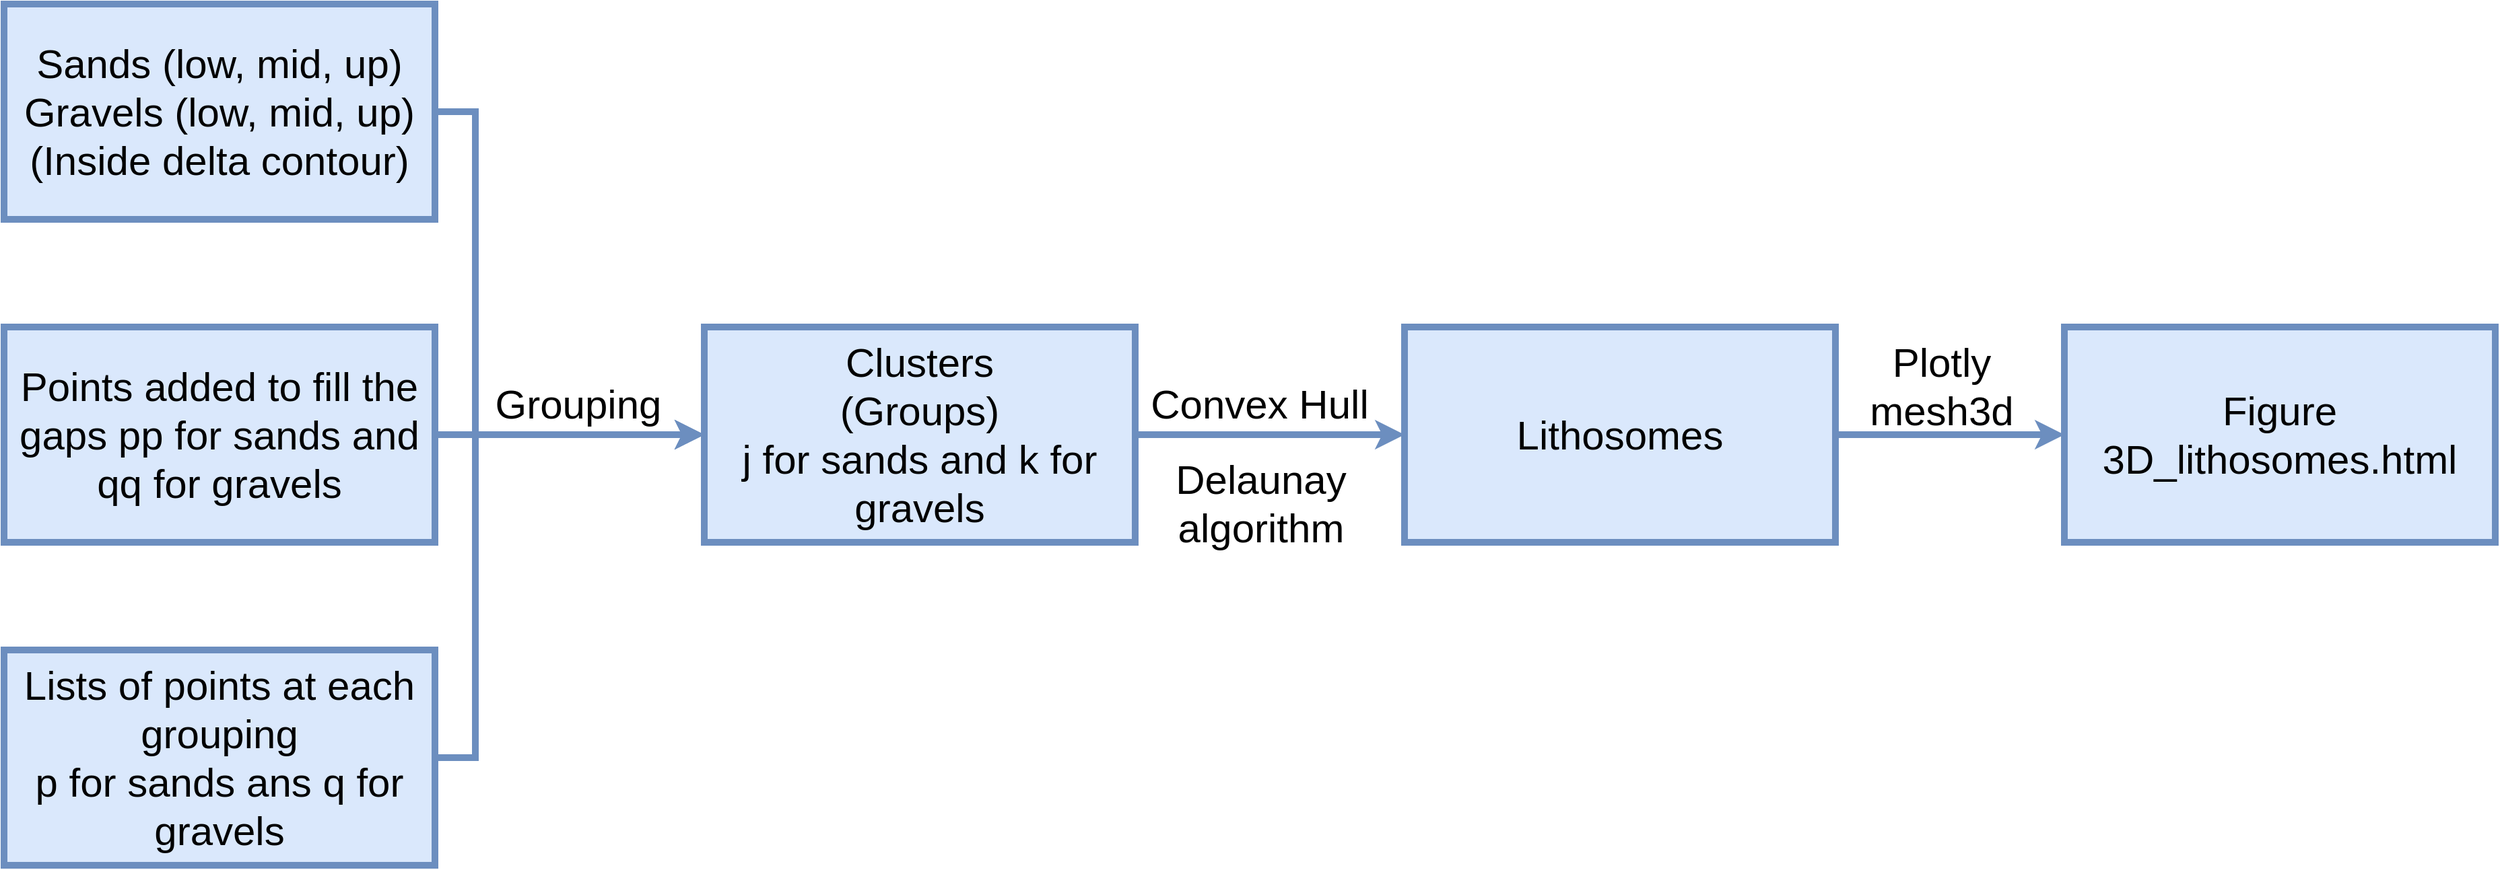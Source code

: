 <mxfile version="18.1.3" type="device"><diagram id="0bjjOGHsQ2b5K5tM8DwL" name="Page-1"><mxGraphModel dx="2097" dy="1289" grid="1" gridSize="10" guides="1" tooltips="1" connect="1" arrows="1" fold="1" page="1" pageScale="1" pageWidth="1600" pageHeight="1200" math="0" shadow="0"><root><mxCell id="0"/><mxCell id="1" parent="0"/><mxCell id="wzEEJI-buQ5KSQV-zmhL-14" style="edgeStyle=orthogonalEdgeStyle;rounded=0;orthogonalLoop=1;jettySize=auto;html=1;exitX=1;exitY=0.5;exitDx=0;exitDy=0;entryX=0;entryY=0.5;entryDx=0;entryDy=0;strokeWidth=5;fillColor=#dae8fc;strokeColor=#6c8ebf;" parent="1" source="NRQtJW78DbEs29Zuit45-1" target="NRQtJW78DbEs29Zuit45-2" edge="1"><mxGeometry relative="1" as="geometry"/></mxCell><mxCell id="NRQtJW78DbEs29Zuit45-1" value="&lt;div&gt;Clusters&lt;/div&gt;&lt;div&gt;(Groups)&lt;/div&gt;&lt;div&gt;j for sands and k for gravels&lt;br&gt;&lt;/div&gt;" style="rounded=0;whiteSpace=wrap;html=1;fontSize=30;fillColor=#dae8fc;strokeColor=#6c8ebf;strokeWidth=5;" parent="1" vertex="1"><mxGeometry x="540" y="560" width="320" height="160" as="geometry"/></mxCell><mxCell id="xGs3qARLVPL8EpoNPRfp-5" style="edgeStyle=orthogonalEdgeStyle;rounded=0;orthogonalLoop=1;jettySize=auto;html=1;exitX=1;exitY=0.5;exitDx=0;exitDy=0;entryX=0;entryY=0.5;entryDx=0;entryDy=0;fillColor=#dae8fc;strokeColor=#6c8ebf;strokeWidth=5;" parent="1" source="NRQtJW78DbEs29Zuit45-2" target="xGs3qARLVPL8EpoNPRfp-2" edge="1"><mxGeometry relative="1" as="geometry"/></mxCell><mxCell id="NRQtJW78DbEs29Zuit45-2" value="Lithosomes" style="rounded=0;whiteSpace=wrap;html=1;fontSize=30;fillColor=#dae8fc;strokeColor=#6c8ebf;strokeWidth=5;" parent="1" vertex="1"><mxGeometry x="1060" y="560" width="320" height="160" as="geometry"/></mxCell><mxCell id="wzEEJI-buQ5KSQV-zmhL-13" style="edgeStyle=orthogonalEdgeStyle;rounded=0;orthogonalLoop=1;jettySize=auto;html=1;entryX=0;entryY=0.5;entryDx=0;entryDy=0;strokeWidth=5;fillColor=#dae8fc;strokeColor=#6c8ebf;" parent="1" source="xGs3qARLVPL8EpoNPRfp-1" target="NRQtJW78DbEs29Zuit45-1" edge="1"><mxGeometry relative="1" as="geometry"><Array as="points"><mxPoint x="370" y="400"/><mxPoint x="370" y="640"/></Array></mxGeometry></mxCell><mxCell id="xGs3qARLVPL8EpoNPRfp-1" value="&lt;div&gt;Sands (low, mid, up)&lt;/div&gt;&lt;div&gt;Gravels (low, mid, up)&lt;/div&gt;&lt;div&gt;(Inside delta contour)&lt;br&gt;&lt;/div&gt;" style="rounded=0;whiteSpace=wrap;html=1;fontSize=30;fillColor=#dae8fc;strokeColor=#6c8ebf;strokeWidth=5;" parent="1" vertex="1"><mxGeometry x="20" y="320" width="320" height="160" as="geometry"/></mxCell><mxCell id="xGs3qARLVPL8EpoNPRfp-2" value="Figure 3D_lithosomes.html" style="rounded=0;whiteSpace=wrap;html=1;fontSize=30;fillColor=#dae8fc;strokeColor=#6c8ebf;strokeWidth=5;" parent="1" vertex="1"><mxGeometry x="1550" y="560" width="320" height="160" as="geometry"/></mxCell><mxCell id="xGs3qARLVPL8EpoNPRfp-7" value="Convex Hull" style="text;html=1;strokeColor=none;fillColor=none;align=center;verticalAlign=middle;whiteSpace=wrap;rounded=0;fontSize=30;" parent="1" vertex="1"><mxGeometry x="859" y="579.5" width="187" height="75" as="geometry"/></mxCell><mxCell id="xGs3qARLVPL8EpoNPRfp-8" value="&lt;font style=&quot;font-size: 30px;&quot;&gt;Plotly mesh3d&lt;br&gt;&lt;/font&gt;" style="text;html=1;strokeColor=none;fillColor=none;align=center;verticalAlign=middle;whiteSpace=wrap;rounded=0;fontSize=30;" parent="1" vertex="1"><mxGeometry x="1379" y="560" width="160" height="87" as="geometry"/></mxCell><mxCell id="wzEEJI-buQ5KSQV-zmhL-2" value="Grouping" style="text;html=1;strokeColor=none;fillColor=none;align=center;verticalAlign=middle;whiteSpace=wrap;rounded=0;fontSize=30;" parent="1" vertex="1"><mxGeometry x="353" y="590" width="187" height="54" as="geometry"/></mxCell><mxCell id="MgTC-U4v70aL9mfOwdrx-6" style="edgeStyle=orthogonalEdgeStyle;rounded=0;orthogonalLoop=1;jettySize=auto;html=1;exitX=1;exitY=0.5;exitDx=0;exitDy=0;entryX=0;entryY=0.5;entryDx=0;entryDy=0;strokeWidth=5;fillColor=#dae8fc;strokeColor=#6c8ebf;" edge="1" parent="1" source="MgTC-U4v70aL9mfOwdrx-1" target="NRQtJW78DbEs29Zuit45-1"><mxGeometry relative="1" as="geometry"/></mxCell><mxCell id="MgTC-U4v70aL9mfOwdrx-1" value="Points added to fill the gaps pp for sands and qq for gravels" style="rounded=0;whiteSpace=wrap;html=1;fontSize=30;fillColor=#dae8fc;strokeColor=#6c8ebf;strokeWidth=5;" vertex="1" parent="1"><mxGeometry x="20" y="560" width="320" height="160" as="geometry"/></mxCell><mxCell id="MgTC-U4v70aL9mfOwdrx-10" style="edgeStyle=orthogonalEdgeStyle;rounded=0;orthogonalLoop=1;jettySize=auto;html=1;exitX=1;exitY=0.5;exitDx=0;exitDy=0;entryX=0;entryY=0.5;entryDx=0;entryDy=0;strokeWidth=5;fillColor=#dae8fc;strokeColor=#6c8ebf;" edge="1" parent="1" source="MgTC-U4v70aL9mfOwdrx-2" target="NRQtJW78DbEs29Zuit45-1"><mxGeometry relative="1" as="geometry"><Array as="points"><mxPoint x="370" y="880"/><mxPoint x="370" y="640"/></Array></mxGeometry></mxCell><mxCell id="MgTC-U4v70aL9mfOwdrx-2" value="&lt;div&gt;Lists of points at each grouping&lt;/div&gt;&lt;div&gt;p for sands ans q for gravels&lt;br&gt;&lt;/div&gt;" style="rounded=0;whiteSpace=wrap;html=1;fontSize=30;fillColor=#dae8fc;strokeColor=#6c8ebf;strokeWidth=5;" vertex="1" parent="1"><mxGeometry x="20" y="800" width="320" height="160" as="geometry"/></mxCell><mxCell id="MgTC-U4v70aL9mfOwdrx-4" value="Delaunay algorithm" style="text;html=1;strokeColor=none;fillColor=none;align=center;verticalAlign=middle;whiteSpace=wrap;rounded=0;fontSize=30;" vertex="1" parent="1"><mxGeometry x="860" y="638" width="187" height="105" as="geometry"/></mxCell></root></mxGraphModel></diagram></mxfile>